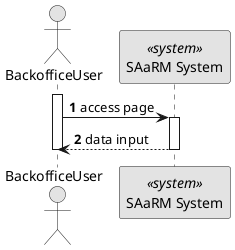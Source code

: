 @startuml 5.1.6
skinparam monochrome true
skinparam packageStyle rectangle
skinparam shadowing false

autonumber

actor "BackofficeUser" as AD
participant "SAaRM System" as SYS <<system>>

activate AD
AD -> SYS: access page
activate SYS
SYS --> AD : data input
deactivate SYS


deactivate SYS

deactivate AD



@enduml